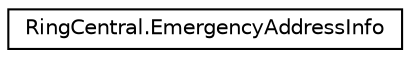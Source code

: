 digraph "Graphical Class Hierarchy"
{
 // LATEX_PDF_SIZE
  edge [fontname="Helvetica",fontsize="10",labelfontname="Helvetica",labelfontsize="10"];
  node [fontname="Helvetica",fontsize="10",shape=record];
  rankdir="LR";
  Node0 [label="RingCentral.EmergencyAddressInfo",height=0.2,width=0.4,color="black", fillcolor="white", style="filled",URL="$classRingCentral_1_1EmergencyAddressInfo.html",tooltip=" "];
}
